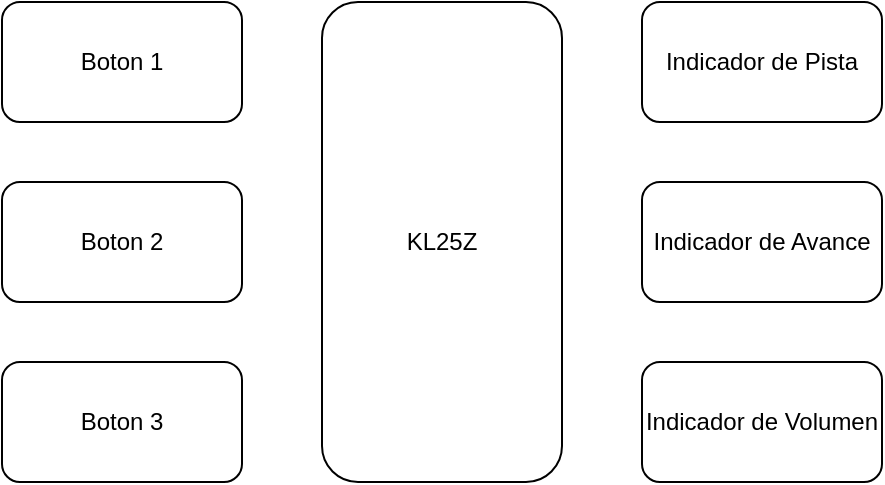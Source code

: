 <mxfile version="12.6.5" type="device"><diagram id="-ajOoK02EBkThQF0thF1" name="Page-1"><mxGraphModel dx="1086" dy="806" grid="1" gridSize="10" guides="1" tooltips="1" connect="1" arrows="1" fold="1" page="1" pageScale="1" pageWidth="1169" pageHeight="827" math="0" shadow="0"><root><mxCell id="0"/><mxCell id="1" parent="0"/><mxCell id="wt606iOkRGZs8y0JLJ8--1" value="KL25Z" style="rounded=1;whiteSpace=wrap;html=1;" vertex="1" parent="1"><mxGeometry x="480" y="240" width="120" height="240" as="geometry"/></mxCell><mxCell id="wt606iOkRGZs8y0JLJ8--2" value="Boton 1" style="rounded=1;whiteSpace=wrap;html=1;" vertex="1" parent="1"><mxGeometry x="320" y="240" width="120" height="60" as="geometry"/></mxCell><mxCell id="wt606iOkRGZs8y0JLJ8--3" value="Indicador de Avance" style="rounded=1;whiteSpace=wrap;html=1;" vertex="1" parent="1"><mxGeometry x="640" y="330" width="120" height="60" as="geometry"/></mxCell><mxCell id="wt606iOkRGZs8y0JLJ8--6" value="Boton 2" style="rounded=1;whiteSpace=wrap;html=1;" vertex="1" parent="1"><mxGeometry x="320" y="330" width="120" height="60" as="geometry"/></mxCell><mxCell id="wt606iOkRGZs8y0JLJ8--7" value="Boton 3" style="rounded=1;whiteSpace=wrap;html=1;" vertex="1" parent="1"><mxGeometry x="320" y="420" width="120" height="60" as="geometry"/></mxCell><mxCell id="wt606iOkRGZs8y0JLJ8--8" value="Indicador de Pista" style="rounded=1;whiteSpace=wrap;html=1;" vertex="1" parent="1"><mxGeometry x="640" y="240" width="120" height="60" as="geometry"/></mxCell><mxCell id="wt606iOkRGZs8y0JLJ8--14" value="Indicador de Volumen" style="rounded=1;whiteSpace=wrap;html=1;" vertex="1" parent="1"><mxGeometry x="640" y="420" width="120" height="60" as="geometry"/></mxCell></root></mxGraphModel></diagram></mxfile>